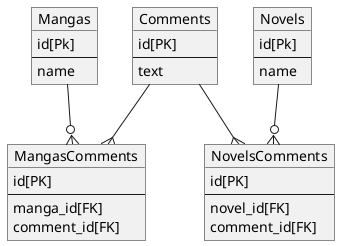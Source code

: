 @startuml 読書

object Mangas {
  id[Pk]
  --
  name
}

object Novels {
  id[Pk]
  --
  name
}

object Comments {
  id[PK]
  --
  text
}

object MangasComments {
  id[PK]
  --
  manga_id[FK]
  comment_id[FK]
}

object NovelsComments {
  id[PK]
  --
  novel_id[FK]
  comment_id[FK]
}

Mangas --o{ MangasComments
Comments --{ MangasComments
Novels --o{ NovelsComments
Comments --{ NovelsComments

@enduml